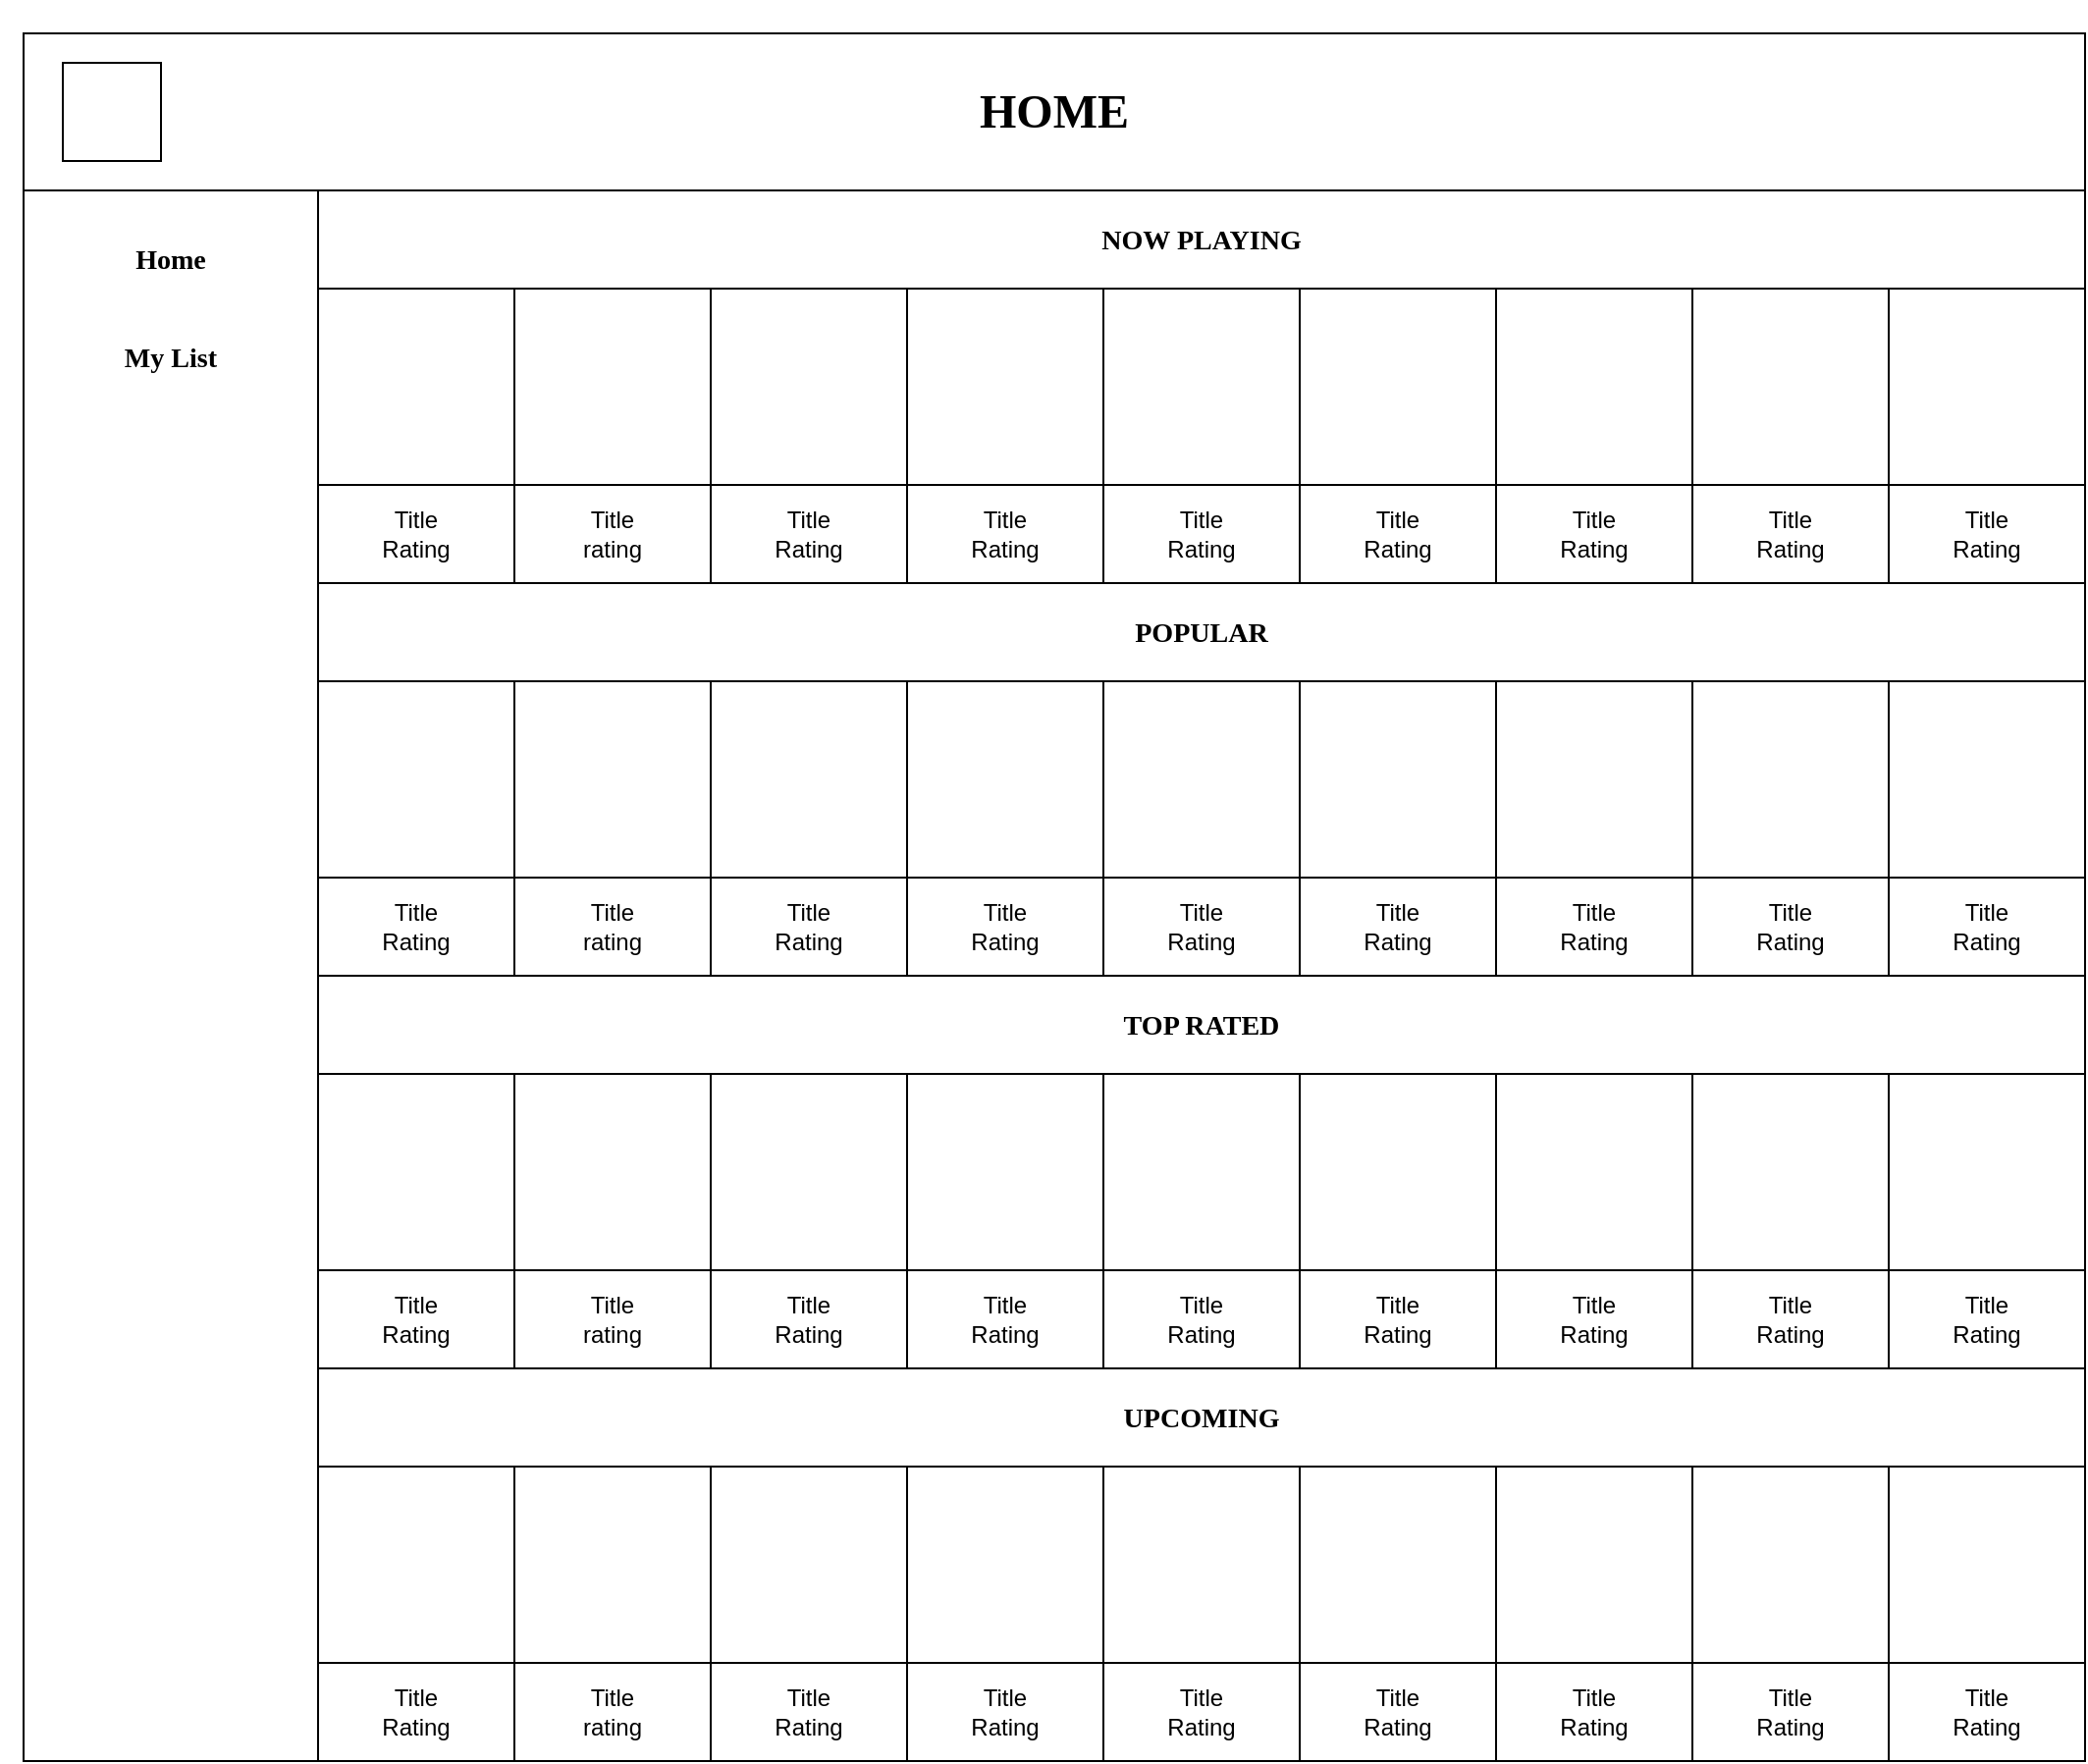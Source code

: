 <mxfile version="26.1.0">
  <diagram name="Page-1" id="dZCX76dUQIsUKURbAmWf">
    <mxGraphModel grid="1" page="1" gridSize="10" guides="1" tooltips="1" connect="1" arrows="1" fold="1" pageScale="1" pageWidth="850" pageHeight="1100" math="0" shadow="0">
      <root>
        <mxCell id="0" />
        <mxCell id="1" parent="0" />
        <mxCell id="xAWS-AfpO4bd_-crYyqB-1" value="&lt;h1&gt;&lt;font face=&quot;Times New Roman&quot;&gt;HOME&lt;/font&gt;&lt;/h1&gt;" style="rounded=0;whiteSpace=wrap;html=1;" vertex="1" parent="1">
          <mxGeometry x="-110" y="-1620" width="1050" height="80" as="geometry" />
        </mxCell>
        <mxCell id="xAWS-AfpO4bd_-crYyqB-2" value="" style="whiteSpace=wrap;html=1;aspect=fixed;" vertex="1" parent="1">
          <mxGeometry x="-90" y="-1605" width="50" height="50" as="geometry" />
        </mxCell>
        <mxCell id="xAWS-AfpO4bd_-crYyqB-3" value="" style="rounded=0;whiteSpace=wrap;html=1;" vertex="1" parent="1">
          <mxGeometry x="-110" y="-1540" width="150" height="800" as="geometry" />
        </mxCell>
        <mxCell id="xAWS-AfpO4bd_-crYyqB-4" value="&lt;h3&gt;Home&lt;/h3&gt;" style="text;strokeColor=none;align=center;fillColor=none;html=1;verticalAlign=middle;whiteSpace=wrap;rounded=0;shadow=1;fontFamily=Times New Roman;" vertex="1" parent="1">
          <mxGeometry x="-100" y="-1520" width="130" height="30" as="geometry" />
        </mxCell>
        <mxCell id="xAWS-AfpO4bd_-crYyqB-7" value="&lt;h3&gt;&lt;font face=&quot;Times New Roman&quot;&gt;My List&lt;/font&gt;&lt;/h3&gt;" style="text;strokeColor=none;align=center;fillColor=none;html=1;verticalAlign=middle;whiteSpace=wrap;rounded=0;shadow=1;" vertex="1" parent="1">
          <mxGeometry x="-100" y="-1470" width="130" height="30" as="geometry" />
        </mxCell>
        <mxCell id="xAWS-AfpO4bd_-crYyqB-8" value="&lt;h3&gt;&lt;font face=&quot;Times New Roman&quot;&gt;NOW PLAYING&lt;/font&gt;&lt;/h3&gt;" style="rounded=0;whiteSpace=wrap;html=1;" vertex="1" parent="1">
          <mxGeometry x="40" y="-1540" width="900" height="50" as="geometry" />
        </mxCell>
        <mxCell id="xAWS-AfpO4bd_-crYyqB-9" value="" style="whiteSpace=wrap;html=1;aspect=fixed;" vertex="1" parent="1">
          <mxGeometry x="40" y="-1490" width="100" height="100" as="geometry" />
        </mxCell>
        <mxCell id="xAWS-AfpO4bd_-crYyqB-10" value="" style="whiteSpace=wrap;html=1;aspect=fixed;" vertex="1" parent="1">
          <mxGeometry x="140" y="-1490" width="100" height="100" as="geometry" />
        </mxCell>
        <mxCell id="xAWS-AfpO4bd_-crYyqB-11" value="" style="whiteSpace=wrap;html=1;aspect=fixed;" vertex="1" parent="1">
          <mxGeometry x="240" y="-1490" width="100" height="100" as="geometry" />
        </mxCell>
        <mxCell id="xAWS-AfpO4bd_-crYyqB-12" value="" style="whiteSpace=wrap;html=1;aspect=fixed;" vertex="1" parent="1">
          <mxGeometry x="540" y="-1490" width="100" height="100" as="geometry" />
        </mxCell>
        <mxCell id="xAWS-AfpO4bd_-crYyqB-13" value="" style="whiteSpace=wrap;html=1;aspect=fixed;" vertex="1" parent="1">
          <mxGeometry x="440" y="-1490" width="100" height="100" as="geometry" />
        </mxCell>
        <mxCell id="xAWS-AfpO4bd_-crYyqB-14" value="" style="whiteSpace=wrap;html=1;aspect=fixed;" vertex="1" parent="1">
          <mxGeometry x="340" y="-1490" width="100" height="100" as="geometry" />
        </mxCell>
        <mxCell id="xAWS-AfpO4bd_-crYyqB-15" value="" style="whiteSpace=wrap;html=1;aspect=fixed;" vertex="1" parent="1">
          <mxGeometry x="740" y="-1490" width="100" height="100" as="geometry" />
        </mxCell>
        <mxCell id="xAWS-AfpO4bd_-crYyqB-16" value="" style="whiteSpace=wrap;html=1;aspect=fixed;" vertex="1" parent="1">
          <mxGeometry x="640" y="-1490" width="100" height="100" as="geometry" />
        </mxCell>
        <mxCell id="xAWS-AfpO4bd_-crYyqB-18" value="" style="whiteSpace=wrap;html=1;aspect=fixed;" vertex="1" parent="1">
          <mxGeometry x="840" y="-1490" width="100" height="100" as="geometry" />
        </mxCell>
        <mxCell id="xAWS-AfpO4bd_-crYyqB-19" value="Title&lt;div&gt;Rating&lt;/div&gt;" style="rounded=0;whiteSpace=wrap;html=1;" vertex="1" parent="1">
          <mxGeometry x="340" y="-1390" width="100" height="50" as="geometry" />
        </mxCell>
        <mxCell id="xAWS-AfpO4bd_-crYyqB-20" value="Title&lt;div&gt;Rating&lt;/div&gt;" style="rounded=0;whiteSpace=wrap;html=1;align=center;" vertex="1" parent="1">
          <mxGeometry x="40" y="-1390" width="100" height="50" as="geometry" />
        </mxCell>
        <mxCell id="xAWS-AfpO4bd_-crYyqB-21" value="Title&lt;div&gt;Rating&lt;/div&gt;" style="rounded=0;whiteSpace=wrap;html=1;" vertex="1" parent="1">
          <mxGeometry x="240" y="-1390" width="100" height="50" as="geometry" />
        </mxCell>
        <mxCell id="xAWS-AfpO4bd_-crYyqB-22" value="Title&lt;div&gt;rating&lt;/div&gt;" style="rounded=0;whiteSpace=wrap;html=1;" vertex="1" parent="1">
          <mxGeometry x="140" y="-1390" width="100" height="50" as="geometry" />
        </mxCell>
        <mxCell id="xAWS-AfpO4bd_-crYyqB-23" value="Title&lt;div&gt;Rating&lt;/div&gt;" style="rounded=0;whiteSpace=wrap;html=1;" vertex="1" parent="1">
          <mxGeometry x="440" y="-1390" width="100" height="50" as="geometry" />
        </mxCell>
        <mxCell id="xAWS-AfpO4bd_-crYyqB-24" value="Title&lt;div&gt;Rating&lt;/div&gt;" style="rounded=0;whiteSpace=wrap;html=1;" vertex="1" parent="1">
          <mxGeometry x="540" y="-1390" width="100" height="50" as="geometry" />
        </mxCell>
        <mxCell id="xAWS-AfpO4bd_-crYyqB-25" value="Title&lt;div&gt;Rating&lt;/div&gt;" style="rounded=0;whiteSpace=wrap;html=1;" vertex="1" parent="1">
          <mxGeometry x="640" y="-1390" width="100" height="50" as="geometry" />
        </mxCell>
        <mxCell id="xAWS-AfpO4bd_-crYyqB-26" value="Title&lt;div&gt;Rating&lt;/div&gt;" style="rounded=0;whiteSpace=wrap;html=1;" vertex="1" parent="1">
          <mxGeometry x="740" y="-1390" width="100" height="50" as="geometry" />
        </mxCell>
        <mxCell id="xAWS-AfpO4bd_-crYyqB-27" value="Title&lt;div&gt;Rating&lt;/div&gt;" style="rounded=0;whiteSpace=wrap;html=1;" vertex="1" parent="1">
          <mxGeometry x="840" y="-1390" width="100" height="50" as="geometry" />
        </mxCell>
        <mxCell id="xAWS-AfpO4bd_-crYyqB-32" value="&lt;h3&gt;&lt;font face=&quot;Times New Roman&quot;&gt;POPULAR&lt;/font&gt;&lt;/h3&gt;" style="rounded=0;whiteSpace=wrap;html=1;" vertex="1" parent="1">
          <mxGeometry x="40" y="-1340" width="900" height="50" as="geometry" />
        </mxCell>
        <mxCell id="xAWS-AfpO4bd_-crYyqB-33" value="" style="whiteSpace=wrap;html=1;aspect=fixed;" vertex="1" parent="1">
          <mxGeometry x="40" y="-1290" width="100" height="100" as="geometry" />
        </mxCell>
        <mxCell id="xAWS-AfpO4bd_-crYyqB-34" value="" style="whiteSpace=wrap;html=1;aspect=fixed;" vertex="1" parent="1">
          <mxGeometry x="140" y="-1290" width="100" height="100" as="geometry" />
        </mxCell>
        <mxCell id="xAWS-AfpO4bd_-crYyqB-35" value="" style="whiteSpace=wrap;html=1;aspect=fixed;" vertex="1" parent="1">
          <mxGeometry x="240" y="-1290" width="100" height="100" as="geometry" />
        </mxCell>
        <mxCell id="xAWS-AfpO4bd_-crYyqB-36" value="" style="whiteSpace=wrap;html=1;aspect=fixed;" vertex="1" parent="1">
          <mxGeometry x="540" y="-1290" width="100" height="100" as="geometry" />
        </mxCell>
        <mxCell id="xAWS-AfpO4bd_-crYyqB-37" value="" style="whiteSpace=wrap;html=1;aspect=fixed;" vertex="1" parent="1">
          <mxGeometry x="440" y="-1290" width="100" height="100" as="geometry" />
        </mxCell>
        <mxCell id="xAWS-AfpO4bd_-crYyqB-38" value="" style="whiteSpace=wrap;html=1;aspect=fixed;" vertex="1" parent="1">
          <mxGeometry x="340" y="-1290" width="100" height="100" as="geometry" />
        </mxCell>
        <mxCell id="xAWS-AfpO4bd_-crYyqB-39" value="" style="whiteSpace=wrap;html=1;aspect=fixed;" vertex="1" parent="1">
          <mxGeometry x="740" y="-1290" width="100" height="100" as="geometry" />
        </mxCell>
        <mxCell id="xAWS-AfpO4bd_-crYyqB-40" value="" style="whiteSpace=wrap;html=1;aspect=fixed;" vertex="1" parent="1">
          <mxGeometry x="640" y="-1290" width="100" height="100" as="geometry" />
        </mxCell>
        <mxCell id="xAWS-AfpO4bd_-crYyqB-41" value="" style="whiteSpace=wrap;html=1;aspect=fixed;" vertex="1" parent="1">
          <mxGeometry x="840" y="-1290" width="100" height="100" as="geometry" />
        </mxCell>
        <mxCell id="xAWS-AfpO4bd_-crYyqB-42" value="Title&lt;div&gt;Rating&lt;/div&gt;" style="rounded=0;whiteSpace=wrap;html=1;" vertex="1" parent="1">
          <mxGeometry x="340" y="-1190" width="100" height="50" as="geometry" />
        </mxCell>
        <mxCell id="xAWS-AfpO4bd_-crYyqB-43" value="Title&lt;div&gt;Rating&lt;/div&gt;" style="rounded=0;whiteSpace=wrap;html=1;align=center;" vertex="1" parent="1">
          <mxGeometry x="40" y="-1190" width="100" height="50" as="geometry" />
        </mxCell>
        <mxCell id="xAWS-AfpO4bd_-crYyqB-44" value="Title&lt;div&gt;Rating&lt;/div&gt;" style="rounded=0;whiteSpace=wrap;html=1;" vertex="1" parent="1">
          <mxGeometry x="240" y="-1190" width="100" height="50" as="geometry" />
        </mxCell>
        <mxCell id="xAWS-AfpO4bd_-crYyqB-45" value="Title&lt;div&gt;rating&lt;/div&gt;" style="rounded=0;whiteSpace=wrap;html=1;" vertex="1" parent="1">
          <mxGeometry x="140" y="-1190" width="100" height="50" as="geometry" />
        </mxCell>
        <mxCell id="xAWS-AfpO4bd_-crYyqB-46" value="Title&lt;div&gt;Rating&lt;/div&gt;" style="rounded=0;whiteSpace=wrap;html=1;" vertex="1" parent="1">
          <mxGeometry x="440" y="-1190" width="100" height="50" as="geometry" />
        </mxCell>
        <mxCell id="xAWS-AfpO4bd_-crYyqB-47" value="Title&lt;div&gt;Rating&lt;/div&gt;" style="rounded=0;whiteSpace=wrap;html=1;" vertex="1" parent="1">
          <mxGeometry x="540" y="-1190" width="100" height="50" as="geometry" />
        </mxCell>
        <mxCell id="xAWS-AfpO4bd_-crYyqB-48" value="Title&lt;div&gt;Rating&lt;/div&gt;" style="rounded=0;whiteSpace=wrap;html=1;" vertex="1" parent="1">
          <mxGeometry x="640" y="-1190" width="100" height="50" as="geometry" />
        </mxCell>
        <mxCell id="xAWS-AfpO4bd_-crYyqB-49" value="Title&lt;div&gt;Rating&lt;/div&gt;" style="rounded=0;whiteSpace=wrap;html=1;" vertex="1" parent="1">
          <mxGeometry x="740" y="-1190" width="100" height="50" as="geometry" />
        </mxCell>
        <mxCell id="xAWS-AfpO4bd_-crYyqB-50" value="Title&lt;div&gt;Rating&lt;/div&gt;" style="rounded=0;whiteSpace=wrap;html=1;" vertex="1" parent="1">
          <mxGeometry x="840" y="-1190" width="100" height="50" as="geometry" />
        </mxCell>
        <mxCell id="xAWS-AfpO4bd_-crYyqB-89" value="&lt;h3&gt;&lt;font face=&quot;Times New Roman&quot;&gt;TOP RATED&lt;/font&gt;&lt;/h3&gt;" style="rounded=0;whiteSpace=wrap;html=1;" vertex="1" parent="1">
          <mxGeometry x="40" y="-1140" width="900" height="50" as="geometry" />
        </mxCell>
        <mxCell id="xAWS-AfpO4bd_-crYyqB-90" value="" style="whiteSpace=wrap;html=1;aspect=fixed;" vertex="1" parent="1">
          <mxGeometry x="40" y="-1090" width="100" height="100" as="geometry" />
        </mxCell>
        <mxCell id="xAWS-AfpO4bd_-crYyqB-91" value="" style="whiteSpace=wrap;html=1;aspect=fixed;" vertex="1" parent="1">
          <mxGeometry x="140" y="-1090" width="100" height="100" as="geometry" />
        </mxCell>
        <mxCell id="xAWS-AfpO4bd_-crYyqB-92" value="" style="whiteSpace=wrap;html=1;aspect=fixed;" vertex="1" parent="1">
          <mxGeometry x="240" y="-1090" width="100" height="100" as="geometry" />
        </mxCell>
        <mxCell id="xAWS-AfpO4bd_-crYyqB-93" value="" style="whiteSpace=wrap;html=1;aspect=fixed;" vertex="1" parent="1">
          <mxGeometry x="540" y="-1090" width="100" height="100" as="geometry" />
        </mxCell>
        <mxCell id="xAWS-AfpO4bd_-crYyqB-94" value="" style="whiteSpace=wrap;html=1;aspect=fixed;" vertex="1" parent="1">
          <mxGeometry x="440" y="-1090" width="100" height="100" as="geometry" />
        </mxCell>
        <mxCell id="xAWS-AfpO4bd_-crYyqB-95" value="" style="whiteSpace=wrap;html=1;aspect=fixed;" vertex="1" parent="1">
          <mxGeometry x="340" y="-1090" width="100" height="100" as="geometry" />
        </mxCell>
        <mxCell id="xAWS-AfpO4bd_-crYyqB-96" value="" style="whiteSpace=wrap;html=1;aspect=fixed;" vertex="1" parent="1">
          <mxGeometry x="740" y="-1090" width="100" height="100" as="geometry" />
        </mxCell>
        <mxCell id="xAWS-AfpO4bd_-crYyqB-97" value="" style="whiteSpace=wrap;html=1;aspect=fixed;" vertex="1" parent="1">
          <mxGeometry x="640" y="-1090" width="100" height="100" as="geometry" />
        </mxCell>
        <mxCell id="xAWS-AfpO4bd_-crYyqB-98" value="" style="whiteSpace=wrap;html=1;aspect=fixed;" vertex="1" parent="1">
          <mxGeometry x="840" y="-1090" width="100" height="100" as="geometry" />
        </mxCell>
        <mxCell id="xAWS-AfpO4bd_-crYyqB-99" value="Title&lt;div&gt;Rating&lt;/div&gt;" style="rounded=0;whiteSpace=wrap;html=1;" vertex="1" parent="1">
          <mxGeometry x="340" y="-990" width="100" height="50" as="geometry" />
        </mxCell>
        <mxCell id="xAWS-AfpO4bd_-crYyqB-100" value="Title&lt;div&gt;Rating&lt;/div&gt;" style="rounded=0;whiteSpace=wrap;html=1;align=center;" vertex="1" parent="1">
          <mxGeometry x="40" y="-990" width="100" height="50" as="geometry" />
        </mxCell>
        <mxCell id="xAWS-AfpO4bd_-crYyqB-101" value="Title&lt;div&gt;Rating&lt;/div&gt;" style="rounded=0;whiteSpace=wrap;html=1;" vertex="1" parent="1">
          <mxGeometry x="240" y="-990" width="100" height="50" as="geometry" />
        </mxCell>
        <mxCell id="xAWS-AfpO4bd_-crYyqB-102" value="Title&lt;div&gt;rating&lt;/div&gt;" style="rounded=0;whiteSpace=wrap;html=1;" vertex="1" parent="1">
          <mxGeometry x="140" y="-990" width="100" height="50" as="geometry" />
        </mxCell>
        <mxCell id="xAWS-AfpO4bd_-crYyqB-103" value="Title&lt;div&gt;Rating&lt;/div&gt;" style="rounded=0;whiteSpace=wrap;html=1;" vertex="1" parent="1">
          <mxGeometry x="440" y="-990" width="100" height="50" as="geometry" />
        </mxCell>
        <mxCell id="xAWS-AfpO4bd_-crYyqB-104" value="Title&lt;div&gt;Rating&lt;/div&gt;" style="rounded=0;whiteSpace=wrap;html=1;" vertex="1" parent="1">
          <mxGeometry x="540" y="-990" width="100" height="50" as="geometry" />
        </mxCell>
        <mxCell id="xAWS-AfpO4bd_-crYyqB-105" value="Title&lt;div&gt;Rating&lt;/div&gt;" style="rounded=0;whiteSpace=wrap;html=1;" vertex="1" parent="1">
          <mxGeometry x="640" y="-990" width="100" height="50" as="geometry" />
        </mxCell>
        <mxCell id="xAWS-AfpO4bd_-crYyqB-106" value="Title&lt;div&gt;Rating&lt;/div&gt;" style="rounded=0;whiteSpace=wrap;html=1;" vertex="1" parent="1">
          <mxGeometry x="740" y="-990" width="100" height="50" as="geometry" />
        </mxCell>
        <mxCell id="xAWS-AfpO4bd_-crYyqB-107" value="Title&lt;div&gt;Rating&lt;/div&gt;" style="rounded=0;whiteSpace=wrap;html=1;" vertex="1" parent="1">
          <mxGeometry x="840" y="-990" width="100" height="50" as="geometry" />
        </mxCell>
        <mxCell id="xAWS-AfpO4bd_-crYyqB-108" value="&lt;h3&gt;&lt;font face=&quot;Times New Roman&quot;&gt;UPCOMING&lt;/font&gt;&lt;/h3&gt;" style="rounded=0;whiteSpace=wrap;html=1;" vertex="1" parent="1">
          <mxGeometry x="40" y="-940" width="900" height="50" as="geometry" />
        </mxCell>
        <mxCell id="xAWS-AfpO4bd_-crYyqB-109" value="" style="whiteSpace=wrap;html=1;aspect=fixed;" vertex="1" parent="1">
          <mxGeometry x="40" y="-890" width="100" height="100" as="geometry" />
        </mxCell>
        <mxCell id="xAWS-AfpO4bd_-crYyqB-110" value="" style="whiteSpace=wrap;html=1;aspect=fixed;" vertex="1" parent="1">
          <mxGeometry x="140" y="-890" width="100" height="100" as="geometry" />
        </mxCell>
        <mxCell id="xAWS-AfpO4bd_-crYyqB-111" value="" style="whiteSpace=wrap;html=1;aspect=fixed;" vertex="1" parent="1">
          <mxGeometry x="240" y="-890" width="100" height="100" as="geometry" />
        </mxCell>
        <mxCell id="xAWS-AfpO4bd_-crYyqB-112" value="" style="whiteSpace=wrap;html=1;aspect=fixed;" vertex="1" parent="1">
          <mxGeometry x="540" y="-890" width="100" height="100" as="geometry" />
        </mxCell>
        <mxCell id="xAWS-AfpO4bd_-crYyqB-113" value="" style="whiteSpace=wrap;html=1;aspect=fixed;" vertex="1" parent="1">
          <mxGeometry x="440" y="-890" width="100" height="100" as="geometry" />
        </mxCell>
        <mxCell id="xAWS-AfpO4bd_-crYyqB-114" value="" style="whiteSpace=wrap;html=1;aspect=fixed;" vertex="1" parent="1">
          <mxGeometry x="340" y="-890" width="100" height="100" as="geometry" />
        </mxCell>
        <mxCell id="xAWS-AfpO4bd_-crYyqB-115" value="" style="whiteSpace=wrap;html=1;aspect=fixed;" vertex="1" parent="1">
          <mxGeometry x="740" y="-890" width="100" height="100" as="geometry" />
        </mxCell>
        <mxCell id="xAWS-AfpO4bd_-crYyqB-116" value="" style="whiteSpace=wrap;html=1;aspect=fixed;" vertex="1" parent="1">
          <mxGeometry x="640" y="-890" width="100" height="100" as="geometry" />
        </mxCell>
        <mxCell id="xAWS-AfpO4bd_-crYyqB-117" value="" style="whiteSpace=wrap;html=1;aspect=fixed;" vertex="1" parent="1">
          <mxGeometry x="840" y="-890" width="100" height="100" as="geometry" />
        </mxCell>
        <mxCell id="xAWS-AfpO4bd_-crYyqB-118" value="Title&lt;div&gt;Rating&lt;/div&gt;" style="rounded=0;whiteSpace=wrap;html=1;" vertex="1" parent="1">
          <mxGeometry x="340" y="-790" width="100" height="50" as="geometry" />
        </mxCell>
        <mxCell id="xAWS-AfpO4bd_-crYyqB-119" value="Title&lt;div&gt;Rating&lt;/div&gt;" style="rounded=0;whiteSpace=wrap;html=1;align=center;" vertex="1" parent="1">
          <mxGeometry x="40" y="-790" width="100" height="50" as="geometry" />
        </mxCell>
        <mxCell id="xAWS-AfpO4bd_-crYyqB-120" value="Title&lt;div&gt;Rating&lt;/div&gt;" style="rounded=0;whiteSpace=wrap;html=1;" vertex="1" parent="1">
          <mxGeometry x="240" y="-790" width="100" height="50" as="geometry" />
        </mxCell>
        <mxCell id="xAWS-AfpO4bd_-crYyqB-121" value="Title&lt;div&gt;rating&lt;/div&gt;" style="rounded=0;whiteSpace=wrap;html=1;" vertex="1" parent="1">
          <mxGeometry x="140" y="-790" width="100" height="50" as="geometry" />
        </mxCell>
        <mxCell id="xAWS-AfpO4bd_-crYyqB-122" value="Title&lt;div&gt;Rating&lt;/div&gt;" style="rounded=0;whiteSpace=wrap;html=1;" vertex="1" parent="1">
          <mxGeometry x="440" y="-790" width="100" height="50" as="geometry" />
        </mxCell>
        <mxCell id="xAWS-AfpO4bd_-crYyqB-123" value="Title&lt;div&gt;Rating&lt;/div&gt;" style="rounded=0;whiteSpace=wrap;html=1;" vertex="1" parent="1">
          <mxGeometry x="540" y="-790" width="100" height="50" as="geometry" />
        </mxCell>
        <mxCell id="xAWS-AfpO4bd_-crYyqB-124" value="Title&lt;div&gt;Rating&lt;/div&gt;" style="rounded=0;whiteSpace=wrap;html=1;" vertex="1" parent="1">
          <mxGeometry x="640" y="-790" width="100" height="50" as="geometry" />
        </mxCell>
        <mxCell id="xAWS-AfpO4bd_-crYyqB-125" value="Title&lt;div&gt;Rating&lt;/div&gt;" style="rounded=0;whiteSpace=wrap;html=1;" vertex="1" parent="1">
          <mxGeometry x="740" y="-790" width="100" height="50" as="geometry" />
        </mxCell>
        <mxCell id="xAWS-AfpO4bd_-crYyqB-126" value="Title&lt;div&gt;Rating&lt;/div&gt;" style="rounded=0;whiteSpace=wrap;html=1;" vertex="1" parent="1">
          <mxGeometry x="840" y="-790" width="100" height="50" as="geometry" />
        </mxCell>
        <mxCell id="xAWS-AfpO4bd_-crYyqB-128" value="" style="shape=image;html=1;verticalAlign=top;verticalLabelPosition=bottom;labelBackgroundColor=#ffffff;imageAspect=0;aspect=fixed;image=https://cdn4.iconfinder.com/data/icons/basic-user-interface-2/512/User_Interface-03-128.png" vertex="1" parent="1">
          <mxGeometry x="-122" y="-1637" width="114" height="114" as="geometry" />
        </mxCell>
      </root>
    </mxGraphModel>
  </diagram>
</mxfile>
